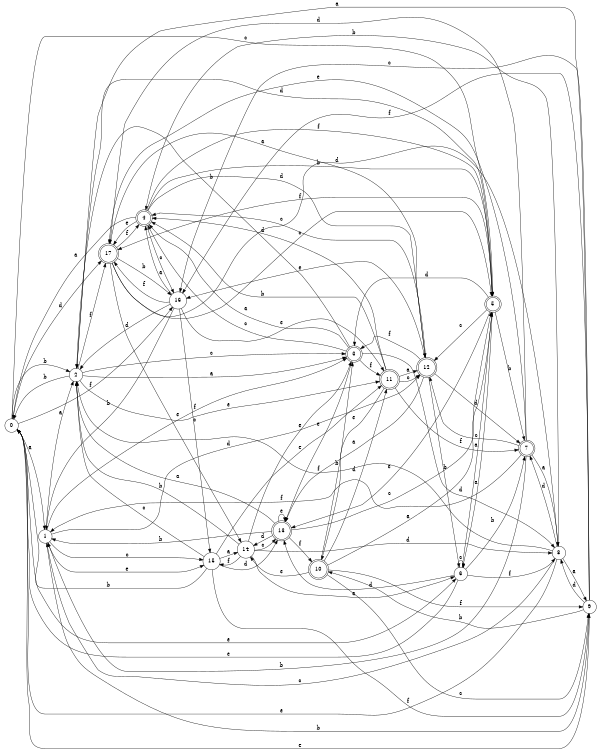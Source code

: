 digraph n15_9 {
__start0 [label="" shape="none"];

rankdir=LR;
size="8,5";

s0 [style="filled", color="black", fillcolor="white" shape="circle", label="0"];
s1 [style="filled", color="black", fillcolor="white" shape="circle", label="1"];
s2 [style="filled", color="black", fillcolor="white" shape="circle", label="2"];
s3 [style="rounded,filled", color="black", fillcolor="white" shape="doublecircle", label="3"];
s4 [style="rounded,filled", color="black", fillcolor="white" shape="doublecircle", label="4"];
s5 [style="rounded,filled", color="black", fillcolor="white" shape="doublecircle", label="5"];
s6 [style="filled", color="black", fillcolor="white" shape="circle", label="6"];
s7 [style="rounded,filled", color="black", fillcolor="white" shape="doublecircle", label="7"];
s8 [style="filled", color="black", fillcolor="white" shape="circle", label="8"];
s9 [style="filled", color="black", fillcolor="white" shape="circle", label="9"];
s10 [style="rounded,filled", color="black", fillcolor="white" shape="doublecircle", label="10"];
s11 [style="rounded,filled", color="black", fillcolor="white" shape="doublecircle", label="11"];
s12 [style="rounded,filled", color="black", fillcolor="white" shape="doublecircle", label="12"];
s13 [style="rounded,filled", color="black", fillcolor="white" shape="doublecircle", label="13"];
s14 [style="filled", color="black", fillcolor="white" shape="circle", label="14"];
s15 [style="filled", color="black", fillcolor="white" shape="circle", label="15"];
s16 [style="filled", color="black", fillcolor="white" shape="circle", label="16"];
s17 [style="rounded,filled", color="black", fillcolor="white" shape="doublecircle", label="17"];
s0 -> s1 [label="a"];
s0 -> s2 [label="b"];
s0 -> s5 [label="c"];
s0 -> s17 [label="d"];
s0 -> s6 [label="e"];
s0 -> s16 [label="f"];
s1 -> s2 [label="a"];
s1 -> s9 [label="b"];
s1 -> s15 [label="c"];
s1 -> s12 [label="d"];
s1 -> s15 [label="e"];
s1 -> s3 [label="f"];
s2 -> s3 [label="a"];
s2 -> s0 [label="b"];
s2 -> s3 [label="c"];
s2 -> s5 [label="d"];
s2 -> s11 [label="e"];
s2 -> s17 [label="f"];
s3 -> s4 [label="a"];
s3 -> s2 [label="b"];
s3 -> s4 [label="c"];
s3 -> s8 [label="d"];
s3 -> s13 [label="e"];
s3 -> s11 [label="f"];
s4 -> s0 [label="a"];
s4 -> s5 [label="b"];
s4 -> s16 [label="c"];
s4 -> s12 [label="d"];
s4 -> s17 [label="e"];
s4 -> s5 [label="f"];
s5 -> s6 [label="a"];
s5 -> s7 [label="b"];
s5 -> s12 [label="c"];
s5 -> s3 [label="d"];
s5 -> s13 [label="e"];
s5 -> s17 [label="f"];
s6 -> s5 [label="a"];
s6 -> s7 [label="b"];
s6 -> s6 [label="c"];
s6 -> s13 [label="d"];
s6 -> s0 [label="e"];
s6 -> s8 [label="f"];
s7 -> s8 [label="a"];
s7 -> s1 [label="b"];
s7 -> s12 [label="c"];
s7 -> s17 [label="d"];
s7 -> s17 [label="e"];
s7 -> s1 [label="f"];
s8 -> s9 [label="a"];
s8 -> s4 [label="b"];
s8 -> s1 [label="c"];
s8 -> s7 [label="d"];
s8 -> s0 [label="e"];
s8 -> s2 [label="f"];
s9 -> s2 [label="a"];
s9 -> s10 [label="b"];
s9 -> s16 [label="c"];
s9 -> s8 [label="d"];
s9 -> s0 [label="e"];
s9 -> s16 [label="f"];
s10 -> s5 [label="a"];
s10 -> s3 [label="b"];
s10 -> s9 [label="c"];
s10 -> s11 [label="d"];
s10 -> s14 [label="e"];
s10 -> s9 [label="f"];
s11 -> s12 [label="a"];
s11 -> s4 [label="b"];
s11 -> s12 [label="c"];
s11 -> s4 [label="d"];
s11 -> s10 [label="e"];
s11 -> s7 [label="f"];
s12 -> s13 [label="a"];
s12 -> s6 [label="b"];
s12 -> s4 [label="c"];
s12 -> s7 [label="d"];
s12 -> s16 [label="e"];
s12 -> s3 [label="f"];
s13 -> s2 [label="a"];
s13 -> s1 [label="b"];
s13 -> s5 [label="c"];
s13 -> s14 [label="d"];
s13 -> s13 [label="e"];
s13 -> s10 [label="f"];
s14 -> s6 [label="a"];
s14 -> s2 [label="b"];
s14 -> s13 [label="c"];
s14 -> s8 [label="d"];
s14 -> s3 [label="e"];
s14 -> s15 [label="f"];
s15 -> s14 [label="a"];
s15 -> s0 [label="b"];
s15 -> s2 [label="c"];
s15 -> s13 [label="d"];
s15 -> s11 [label="e"];
s15 -> s9 [label="f"];
s16 -> s4 [label="a"];
s16 -> s1 [label="b"];
s16 -> s15 [label="c"];
s16 -> s2 [label="d"];
s16 -> s11 [label="e"];
s16 -> s17 [label="f"];
s17 -> s12 [label="a"];
s17 -> s16 [label="b"];
s17 -> s5 [label="c"];
s17 -> s8 [label="d"];
s17 -> s14 [label="e"];
s17 -> s4 [label="f"];

}